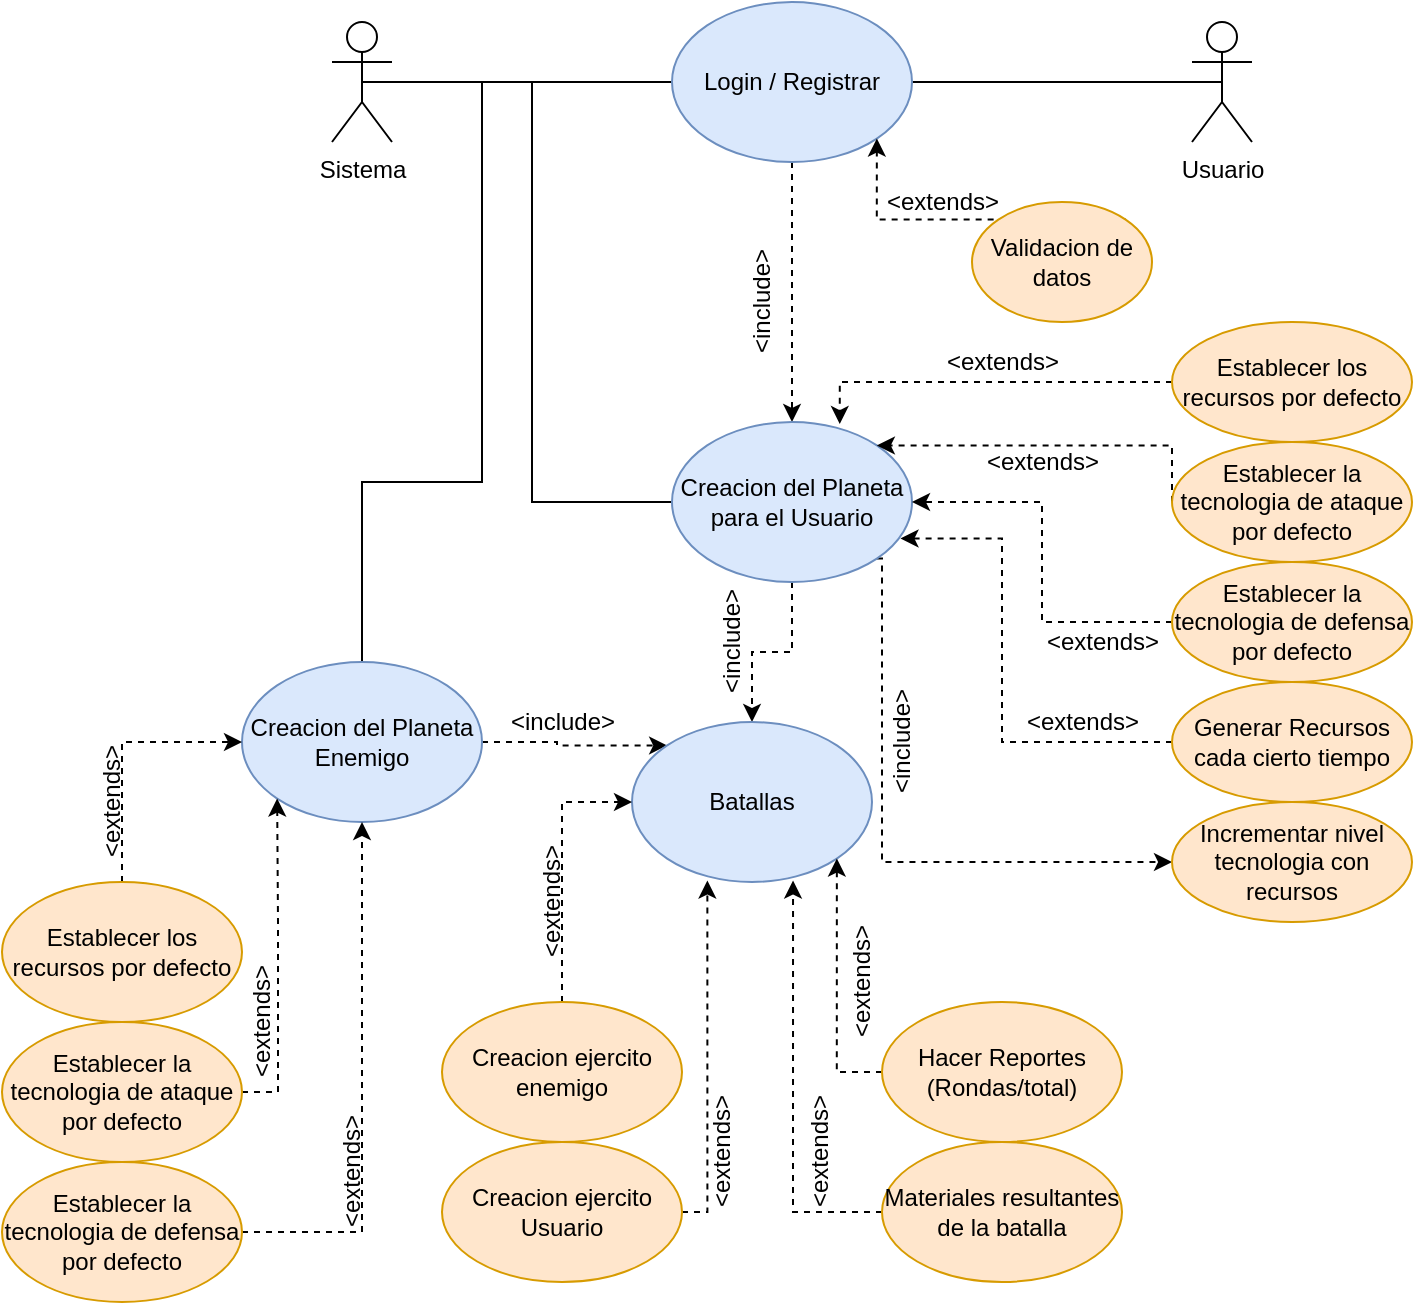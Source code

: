 <mxfile version="18.0.7" type="device"><diagram id="mMQ6VMxw_Qh8iF5_aSyB" name="Page-1"><mxGraphModel dx="1021" dy="512" grid="1" gridSize="10" guides="1" tooltips="1" connect="1" arrows="1" fold="1" page="1" pageScale="1" pageWidth="827" pageHeight="1169" math="0" shadow="0"><root><mxCell id="0"/><mxCell id="1" parent="0"/><mxCell id="Zzoqh7DxnQEx6HSEGDE3-5" style="edgeStyle=orthogonalEdgeStyle;rounded=0;orthogonalLoop=1;jettySize=auto;html=1;exitX=0.5;exitY=0.5;exitDx=0;exitDy=0;exitPerimeter=0;entryX=1;entryY=0.5;entryDx=0;entryDy=0;endArrow=none;endFill=0;" parent="1" source="Zzoqh7DxnQEx6HSEGDE3-1" target="Zzoqh7DxnQEx6HSEGDE3-3" edge="1"><mxGeometry relative="1" as="geometry"/></mxCell><mxCell id="Zzoqh7DxnQEx6HSEGDE3-1" value="Usuario" style="shape=umlActor;verticalLabelPosition=bottom;verticalAlign=top;html=1;outlineConnect=0;" parent="1" vertex="1"><mxGeometry x="635" y="10" width="30" height="60" as="geometry"/></mxCell><mxCell id="Zzoqh7DxnQEx6HSEGDE3-4" style="edgeStyle=orthogonalEdgeStyle;rounded=0;orthogonalLoop=1;jettySize=auto;html=1;exitX=0.5;exitY=0.5;exitDx=0;exitDy=0;exitPerimeter=0;entryX=0;entryY=0.5;entryDx=0;entryDy=0;endArrow=none;endFill=0;" parent="1" source="Zzoqh7DxnQEx6HSEGDE3-2" target="Zzoqh7DxnQEx6HSEGDE3-3" edge="1"><mxGeometry relative="1" as="geometry"/></mxCell><mxCell id="Zzoqh7DxnQEx6HSEGDE3-13" style="edgeStyle=orthogonalEdgeStyle;rounded=0;orthogonalLoop=1;jettySize=auto;html=1;exitX=0.5;exitY=0.5;exitDx=0;exitDy=0;exitPerimeter=0;entryX=0;entryY=0.5;entryDx=0;entryDy=0;fontSize=12;endArrow=none;endFill=0;" parent="1" source="Zzoqh7DxnQEx6HSEGDE3-2" target="Zzoqh7DxnQEx6HSEGDE3-10" edge="1"><mxGeometry relative="1" as="geometry"/></mxCell><mxCell id="Zzoqh7DxnQEx6HSEGDE3-28" style="edgeStyle=orthogonalEdgeStyle;rounded=0;orthogonalLoop=1;jettySize=auto;html=1;exitX=0.5;exitY=0.5;exitDx=0;exitDy=0;exitPerimeter=0;entryX=0.5;entryY=0;entryDx=0;entryDy=0;fontSize=12;endArrow=none;endFill=0;" parent="1" source="Zzoqh7DxnQEx6HSEGDE3-2" target="Zzoqh7DxnQEx6HSEGDE3-27" edge="1"><mxGeometry relative="1" as="geometry"><Array as="points"><mxPoint x="280" y="40"/><mxPoint x="280" y="240"/><mxPoint x="220" y="240"/></Array></mxGeometry></mxCell><mxCell id="Zzoqh7DxnQEx6HSEGDE3-2" value="&lt;div&gt;Sistema&lt;/div&gt;&lt;div&gt;&lt;br&gt;&lt;/div&gt;" style="shape=umlActor;verticalLabelPosition=bottom;verticalAlign=top;html=1;outlineConnect=0;" parent="1" vertex="1"><mxGeometry x="205" y="10" width="30" height="60" as="geometry"/></mxCell><mxCell id="Zzoqh7DxnQEx6HSEGDE3-14" style="edgeStyle=orthogonalEdgeStyle;rounded=0;orthogonalLoop=1;jettySize=auto;html=1;exitX=0.5;exitY=1;exitDx=0;exitDy=0;entryX=0.5;entryY=0;entryDx=0;entryDy=0;fontSize=12;endArrow=classic;endFill=1;dashed=1;" parent="1" source="Zzoqh7DxnQEx6HSEGDE3-3" target="Zzoqh7DxnQEx6HSEGDE3-10" edge="1"><mxGeometry relative="1" as="geometry"/></mxCell><mxCell id="Zzoqh7DxnQEx6HSEGDE3-3" value="Login / Registrar" style="ellipse;whiteSpace=wrap;html=1;fillColor=#dae8fc;strokeColor=#6c8ebf;" parent="1" vertex="1"><mxGeometry x="375" width="120" height="80" as="geometry"/></mxCell><mxCell id="Zzoqh7DxnQEx6HSEGDE3-8" style="edgeStyle=orthogonalEdgeStyle;rounded=0;orthogonalLoop=1;jettySize=auto;html=1;exitX=1;exitY=0;exitDx=0;exitDy=0;entryX=1;entryY=1;entryDx=0;entryDy=0;dashed=1;endArrow=classic;endFill=1;" parent="1" source="Zzoqh7DxnQEx6HSEGDE3-6" target="Zzoqh7DxnQEx6HSEGDE3-3" edge="1"><mxGeometry relative="1" as="geometry"/></mxCell><mxCell id="Zzoqh7DxnQEx6HSEGDE3-6" value="Validacion de datos" style="ellipse;whiteSpace=wrap;html=1;fillColor=#ffe6cc;strokeColor=#d79b00;" parent="1" vertex="1"><mxGeometry x="525" y="100" width="90" height="60" as="geometry"/></mxCell><mxCell id="Zzoqh7DxnQEx6HSEGDE3-9" value="&amp;lt;&lt;font style=&quot;font-size: 12px;&quot;&gt;extends&lt;/font&gt;&amp;gt;" style="text;html=1;align=center;verticalAlign=middle;resizable=0;points=[];autosize=1;strokeColor=none;fillColor=none;" parent="1" vertex="1"><mxGeometry x="475" y="90" width="70" height="20" as="geometry"/></mxCell><mxCell id="Zzoqh7DxnQEx6HSEGDE3-40" style="edgeStyle=orthogonalEdgeStyle;rounded=0;orthogonalLoop=1;jettySize=auto;html=1;exitX=0.5;exitY=1;exitDx=0;exitDy=0;entryX=0.5;entryY=0;entryDx=0;entryDy=0;dashed=1;fontSize=12;endArrow=classic;endFill=1;" parent="1" source="Zzoqh7DxnQEx6HSEGDE3-10" target="Zzoqh7DxnQEx6HSEGDE3-39" edge="1"><mxGeometry relative="1" as="geometry"/></mxCell><mxCell id="Zzoqh7DxnQEx6HSEGDE3-59" style="edgeStyle=orthogonalEdgeStyle;rounded=0;orthogonalLoop=1;jettySize=auto;html=1;exitX=1;exitY=1;exitDx=0;exitDy=0;entryX=0;entryY=0.5;entryDx=0;entryDy=0;dashed=1;fontSize=12;endArrow=classic;endFill=1;" parent="1" source="Zzoqh7DxnQEx6HSEGDE3-10" target="Zzoqh7DxnQEx6HSEGDE3-55" edge="1"><mxGeometry relative="1" as="geometry"><Array as="points"><mxPoint x="480" y="278"/><mxPoint x="480" y="430"/></Array></mxGeometry></mxCell><mxCell id="Zzoqh7DxnQEx6HSEGDE3-10" value="Creacion del Planeta para el Usuario" style="ellipse;whiteSpace=wrap;html=1;fillColor=#dae8fc;strokeColor=#6c8ebf;" parent="1" vertex="1"><mxGeometry x="375" y="210" width="120" height="80" as="geometry"/></mxCell><mxCell id="Zzoqh7DxnQEx6HSEGDE3-15" value="&lt;div&gt;&amp;lt;include&amp;gt;&lt;/div&gt;" style="text;html=1;align=center;verticalAlign=middle;resizable=0;points=[];autosize=1;strokeColor=none;fillColor=none;fontSize=12;rotation=-90;" parent="1" vertex="1"><mxGeometry x="385" y="140" width="70" height="20" as="geometry"/></mxCell><mxCell id="Zzoqh7DxnQEx6HSEGDE3-17" style="edgeStyle=orthogonalEdgeStyle;rounded=0;orthogonalLoop=1;jettySize=auto;html=1;exitX=0;exitY=0.5;exitDx=0;exitDy=0;entryX=0.699;entryY=0.013;entryDx=0;entryDy=0;dashed=1;fontSize=12;endArrow=classic;endFill=1;entryPerimeter=0;" parent="1" source="Zzoqh7DxnQEx6HSEGDE3-16" target="Zzoqh7DxnQEx6HSEGDE3-10" edge="1"><mxGeometry relative="1" as="geometry"/></mxCell><mxCell id="Zzoqh7DxnQEx6HSEGDE3-16" value="Establecer los recursos por defecto" style="ellipse;whiteSpace=wrap;html=1;fillColor=#ffe6cc;strokeColor=#d79b00;" parent="1" vertex="1"><mxGeometry x="625" y="160" width="120" height="60" as="geometry"/></mxCell><mxCell id="Zzoqh7DxnQEx6HSEGDE3-19" style="edgeStyle=orthogonalEdgeStyle;rounded=0;orthogonalLoop=1;jettySize=auto;html=1;exitX=0;exitY=0.5;exitDx=0;exitDy=0;entryX=1;entryY=0;entryDx=0;entryDy=0;dashed=1;fontSize=12;endArrow=classic;endFill=1;" parent="1" source="Zzoqh7DxnQEx6HSEGDE3-18" target="Zzoqh7DxnQEx6HSEGDE3-10" edge="1"><mxGeometry relative="1" as="geometry"><Array as="points"><mxPoint x="625" y="222"/></Array></mxGeometry></mxCell><mxCell id="Zzoqh7DxnQEx6HSEGDE3-18" value="Establecer la tecnologia de ataque por defecto" style="ellipse;whiteSpace=wrap;html=1;fillColor=#ffe6cc;strokeColor=#d79b00;" parent="1" vertex="1"><mxGeometry x="625" y="220" width="120" height="60" as="geometry"/></mxCell><mxCell id="Zzoqh7DxnQEx6HSEGDE3-22" style="edgeStyle=orthogonalEdgeStyle;rounded=0;orthogonalLoop=1;jettySize=auto;html=1;exitX=0;exitY=0.5;exitDx=0;exitDy=0;entryX=1;entryY=0.5;entryDx=0;entryDy=0;dashed=1;fontSize=12;endArrow=classic;endFill=1;" parent="1" source="Zzoqh7DxnQEx6HSEGDE3-21" target="Zzoqh7DxnQEx6HSEGDE3-10" edge="1"><mxGeometry relative="1" as="geometry"/></mxCell><mxCell id="Zzoqh7DxnQEx6HSEGDE3-21" value="Establecer la tecnologia de defensa por defecto" style="ellipse;whiteSpace=wrap;html=1;fillColor=#ffe6cc;strokeColor=#d79b00;" parent="1" vertex="1"><mxGeometry x="625" y="280" width="120" height="60" as="geometry"/></mxCell><mxCell id="Zzoqh7DxnQEx6HSEGDE3-23" value="&amp;lt;&lt;font style=&quot;font-size: 12px;&quot;&gt;extends&lt;/font&gt;&amp;gt;" style="text;html=1;align=center;verticalAlign=middle;resizable=0;points=[];autosize=1;strokeColor=none;fillColor=none;" parent="1" vertex="1"><mxGeometry x="525" y="220" width="70" height="20" as="geometry"/></mxCell><mxCell id="Zzoqh7DxnQEx6HSEGDE3-26" style="edgeStyle=orthogonalEdgeStyle;rounded=0;orthogonalLoop=1;jettySize=auto;html=1;exitX=0;exitY=0.5;exitDx=0;exitDy=0;entryX=0.952;entryY=0.728;entryDx=0;entryDy=0;dashed=1;fontSize=12;endArrow=classic;endFill=1;entryPerimeter=0;" parent="1" source="Zzoqh7DxnQEx6HSEGDE3-25" target="Zzoqh7DxnQEx6HSEGDE3-10" edge="1"><mxGeometry relative="1" as="geometry"><Array as="points"><mxPoint x="540" y="370"/><mxPoint x="540" y="268"/></Array></mxGeometry></mxCell><mxCell id="Zzoqh7DxnQEx6HSEGDE3-25" value="&lt;div&gt;Generar Recursos cada cierto tiempo&lt;/div&gt;" style="ellipse;whiteSpace=wrap;html=1;fillColor=#ffe6cc;strokeColor=#d79b00;" parent="1" vertex="1"><mxGeometry x="625" y="340" width="120" height="60" as="geometry"/></mxCell><mxCell id="Zzoqh7DxnQEx6HSEGDE3-41" style="edgeStyle=orthogonalEdgeStyle;rounded=0;orthogonalLoop=1;jettySize=auto;html=1;exitX=1;exitY=0.5;exitDx=0;exitDy=0;entryX=0;entryY=0;entryDx=0;entryDy=0;dashed=1;fontSize=12;endArrow=classic;endFill=1;" parent="1" source="Zzoqh7DxnQEx6HSEGDE3-27" target="Zzoqh7DxnQEx6HSEGDE3-39" edge="1"><mxGeometry relative="1" as="geometry"/></mxCell><mxCell id="Zzoqh7DxnQEx6HSEGDE3-27" value="Creacion del Planeta Enemigo" style="ellipse;whiteSpace=wrap;html=1;fillColor=#dae8fc;strokeColor=#6c8ebf;" parent="1" vertex="1"><mxGeometry x="160" y="330" width="120" height="80" as="geometry"/></mxCell><mxCell id="Zzoqh7DxnQEx6HSEGDE3-35" style="edgeStyle=orthogonalEdgeStyle;rounded=0;orthogonalLoop=1;jettySize=auto;html=1;exitX=0.5;exitY=0;exitDx=0;exitDy=0;entryX=0;entryY=0.5;entryDx=0;entryDy=0;dashed=1;fontSize=12;endArrow=classic;endFill=1;" parent="1" source="Zzoqh7DxnQEx6HSEGDE3-32" target="Zzoqh7DxnQEx6HSEGDE3-27" edge="1"><mxGeometry relative="1" as="geometry"/></mxCell><mxCell id="Zzoqh7DxnQEx6HSEGDE3-32" value="Establecer los recursos por defecto" style="ellipse;whiteSpace=wrap;html=1;fillColor=#ffe6cc;strokeColor=#d79b00;" parent="1" vertex="1"><mxGeometry x="40" y="440" width="120" height="70" as="geometry"/></mxCell><mxCell id="Zzoqh7DxnQEx6HSEGDE3-36" style="edgeStyle=orthogonalEdgeStyle;rounded=0;orthogonalLoop=1;jettySize=auto;html=1;exitX=1;exitY=0.5;exitDx=0;exitDy=0;entryX=0;entryY=1;entryDx=0;entryDy=0;dashed=1;fontSize=12;endArrow=classic;endFill=1;" parent="1" source="Zzoqh7DxnQEx6HSEGDE3-33" target="Zzoqh7DxnQEx6HSEGDE3-27" edge="1"><mxGeometry relative="1" as="geometry"><Array as="points"><mxPoint x="178" y="545"/><mxPoint x="178" y="460"/></Array></mxGeometry></mxCell><mxCell id="Zzoqh7DxnQEx6HSEGDE3-33" value="Establecer la tecnologia de ataque por defecto" style="ellipse;whiteSpace=wrap;html=1;fillColor=#ffe6cc;strokeColor=#d79b00;" parent="1" vertex="1"><mxGeometry x="40" y="510" width="120" height="70" as="geometry"/></mxCell><mxCell id="Zzoqh7DxnQEx6HSEGDE3-37" style="edgeStyle=orthogonalEdgeStyle;rounded=0;orthogonalLoop=1;jettySize=auto;html=1;exitX=1;exitY=0.5;exitDx=0;exitDy=0;entryX=0.5;entryY=1;entryDx=0;entryDy=0;dashed=1;fontSize=12;endArrow=classic;endFill=1;" parent="1" source="Zzoqh7DxnQEx6HSEGDE3-34" target="Zzoqh7DxnQEx6HSEGDE3-27" edge="1"><mxGeometry relative="1" as="geometry"/></mxCell><mxCell id="Zzoqh7DxnQEx6HSEGDE3-34" value="Establecer la tecnologia de defensa por defecto" style="ellipse;whiteSpace=wrap;html=1;fillColor=#ffe6cc;strokeColor=#d79b00;" parent="1" vertex="1"><mxGeometry x="40" y="580" width="120" height="70" as="geometry"/></mxCell><mxCell id="Zzoqh7DxnQEx6HSEGDE3-38" value="&amp;lt;&lt;font style=&quot;font-size: 12px;&quot;&gt;extends&lt;/font&gt;&amp;gt;" style="text;html=1;align=center;verticalAlign=middle;resizable=0;points=[];autosize=1;strokeColor=none;fillColor=none;rotation=-90;" parent="1" vertex="1"><mxGeometry x="180" y="575" width="70" height="20" as="geometry"/></mxCell><mxCell id="Zzoqh7DxnQEx6HSEGDE3-39" value="Batallas" style="ellipse;whiteSpace=wrap;html=1;fillColor=#dae8fc;strokeColor=#6c8ebf;" parent="1" vertex="1"><mxGeometry x="355" y="360" width="120" height="80" as="geometry"/></mxCell><mxCell id="Zzoqh7DxnQEx6HSEGDE3-42" value="&lt;div&gt;&amp;lt;include&amp;gt;&lt;/div&gt;" style="text;html=1;align=center;verticalAlign=middle;resizable=0;points=[];autosize=1;strokeColor=none;fillColor=none;fontSize=12;rotation=-90;" parent="1" vertex="1"><mxGeometry x="370" y="310" width="70" height="20" as="geometry"/></mxCell><mxCell id="Zzoqh7DxnQEx6HSEGDE3-43" value="&lt;div&gt;&amp;lt;include&amp;gt;&lt;/div&gt;" style="text;html=1;align=center;verticalAlign=middle;resizable=0;points=[];autosize=1;strokeColor=none;fillColor=none;fontSize=12;rotation=0;" parent="1" vertex="1"><mxGeometry x="285" y="350" width="70" height="20" as="geometry"/></mxCell><mxCell id="Zzoqh7DxnQEx6HSEGDE3-48" style="edgeStyle=orthogonalEdgeStyle;rounded=0;orthogonalLoop=1;jettySize=auto;html=1;exitX=0.5;exitY=0;exitDx=0;exitDy=0;entryX=0;entryY=0.5;entryDx=0;entryDy=0;dashed=1;fontSize=12;endArrow=classic;endFill=1;" parent="1" source="Zzoqh7DxnQEx6HSEGDE3-44" target="Zzoqh7DxnQEx6HSEGDE3-39" edge="1"><mxGeometry relative="1" as="geometry"/></mxCell><mxCell id="Zzoqh7DxnQEx6HSEGDE3-44" value="Creacion ejercito enemigo" style="ellipse;whiteSpace=wrap;html=1;fillColor=#ffe6cc;strokeColor=#d79b00;" parent="1" vertex="1"><mxGeometry x="260" y="500" width="120" height="70" as="geometry"/></mxCell><mxCell id="Zzoqh7DxnQEx6HSEGDE3-49" style="edgeStyle=orthogonalEdgeStyle;rounded=0;orthogonalLoop=1;jettySize=auto;html=1;exitX=1;exitY=0.5;exitDx=0;exitDy=0;entryX=0.314;entryY=0.991;entryDx=0;entryDy=0;dashed=1;fontSize=12;endArrow=classic;endFill=1;entryPerimeter=0;" parent="1" source="Zzoqh7DxnQEx6HSEGDE3-46" target="Zzoqh7DxnQEx6HSEGDE3-39" edge="1"><mxGeometry relative="1" as="geometry"><Array as="points"><mxPoint x="393" y="605"/></Array></mxGeometry></mxCell><mxCell id="Zzoqh7DxnQEx6HSEGDE3-46" value="Creacion ejercito Usuario" style="ellipse;whiteSpace=wrap;html=1;fillColor=#ffe6cc;strokeColor=#d79b00;" parent="1" vertex="1"><mxGeometry x="260" y="570" width="120" height="70" as="geometry"/></mxCell><mxCell id="Zzoqh7DxnQEx6HSEGDE3-52" style="edgeStyle=orthogonalEdgeStyle;rounded=0;orthogonalLoop=1;jettySize=auto;html=1;exitX=0;exitY=0.5;exitDx=0;exitDy=0;entryX=0.671;entryY=0.991;entryDx=0;entryDy=0;dashed=1;fontSize=12;endArrow=classic;endFill=1;entryPerimeter=0;" parent="1" source="Zzoqh7DxnQEx6HSEGDE3-51" target="Zzoqh7DxnQEx6HSEGDE3-39" edge="1"><mxGeometry relative="1" as="geometry"/></mxCell><mxCell id="Zzoqh7DxnQEx6HSEGDE3-51" value="Materiales resultantes de la batalla" style="ellipse;whiteSpace=wrap;html=1;fillColor=#ffe6cc;strokeColor=#d79b00;" parent="1" vertex="1"><mxGeometry x="480" y="570" width="120" height="70" as="geometry"/></mxCell><mxCell id="Zzoqh7DxnQEx6HSEGDE3-54" style="edgeStyle=orthogonalEdgeStyle;rounded=0;orthogonalLoop=1;jettySize=auto;html=1;exitX=0;exitY=0.5;exitDx=0;exitDy=0;entryX=1;entryY=1;entryDx=0;entryDy=0;dashed=1;fontSize=12;endArrow=classic;endFill=1;" parent="1" source="Zzoqh7DxnQEx6HSEGDE3-53" target="Zzoqh7DxnQEx6HSEGDE3-39" edge="1"><mxGeometry relative="1" as="geometry"/></mxCell><mxCell id="Zzoqh7DxnQEx6HSEGDE3-53" value="Hacer Reportes (Rondas/total)" style="ellipse;whiteSpace=wrap;html=1;fillColor=#ffe6cc;strokeColor=#d79b00;" parent="1" vertex="1"><mxGeometry x="480" y="500" width="120" height="70" as="geometry"/></mxCell><mxCell id="Zzoqh7DxnQEx6HSEGDE3-55" value="Incrementar nivel tecnologia con recursos" style="ellipse;whiteSpace=wrap;html=1;fillColor=#ffe6cc;strokeColor=#d79b00;" parent="1" vertex="1"><mxGeometry x="625" y="400" width="120" height="60" as="geometry"/></mxCell><mxCell id="Zzoqh7DxnQEx6HSEGDE3-58" value="&amp;lt;&lt;font style=&quot;font-size: 12px;&quot;&gt;extends&lt;/font&gt;&amp;gt;" style="text;html=1;align=center;verticalAlign=middle;resizable=0;points=[];autosize=1;strokeColor=none;fillColor=none;rotation=-90;" parent="1" vertex="1"><mxGeometry x="365" y="565" width="70" height="20" as="geometry"/></mxCell><mxCell id="Zzoqh7DxnQEx6HSEGDE3-60" value="&lt;div&gt;&amp;lt;include&amp;gt;&lt;/div&gt;" style="text;html=1;align=center;verticalAlign=middle;resizable=0;points=[];autosize=1;strokeColor=none;fillColor=none;fontSize=12;rotation=-90;" parent="1" vertex="1"><mxGeometry x="455" y="360" width="70" height="20" as="geometry"/></mxCell><mxCell id="uQPWuxgqYysoUKe0nk6K-2" value="&amp;lt;&lt;font style=&quot;font-size: 12px;&quot;&gt;extends&lt;/font&gt;&amp;gt;" style="text;html=1;align=center;verticalAlign=middle;resizable=0;points=[];autosize=1;strokeColor=none;fillColor=none;" vertex="1" parent="1"><mxGeometry x="505" y="170" width="70" height="20" as="geometry"/></mxCell><mxCell id="uQPWuxgqYysoUKe0nk6K-4" value="&amp;lt;&lt;font style=&quot;font-size: 12px;&quot;&gt;extends&lt;/font&gt;&amp;gt;" style="text;html=1;align=center;verticalAlign=middle;resizable=0;points=[];autosize=1;strokeColor=none;fillColor=none;" vertex="1" parent="1"><mxGeometry x="555" y="310" width="70" height="20" as="geometry"/></mxCell><mxCell id="uQPWuxgqYysoUKe0nk6K-5" value="&amp;lt;&lt;font style=&quot;font-size: 12px;&quot;&gt;extends&lt;/font&gt;&amp;gt;" style="text;html=1;align=center;verticalAlign=middle;resizable=0;points=[];autosize=1;strokeColor=none;fillColor=none;" vertex="1" parent="1"><mxGeometry x="545" y="350" width="70" height="20" as="geometry"/></mxCell><mxCell id="uQPWuxgqYysoUKe0nk6K-6" value="&amp;lt;&lt;font style=&quot;font-size: 12px;&quot;&gt;extends&lt;/font&gt;&amp;gt;" style="text;html=1;align=center;verticalAlign=middle;resizable=0;points=[];autosize=1;strokeColor=none;fillColor=none;rotation=-90;" vertex="1" parent="1"><mxGeometry x="60" y="390" width="70" height="20" as="geometry"/></mxCell><mxCell id="uQPWuxgqYysoUKe0nk6K-7" value="&amp;lt;&lt;font style=&quot;font-size: 12px;&quot;&gt;extends&lt;/font&gt;&amp;gt;" style="text;html=1;align=center;verticalAlign=middle;resizable=0;points=[];autosize=1;strokeColor=none;fillColor=none;rotation=-90;" vertex="1" parent="1"><mxGeometry x="135" y="500" width="70" height="20" as="geometry"/></mxCell><mxCell id="uQPWuxgqYysoUKe0nk6K-8" value="&amp;lt;&lt;font style=&quot;font-size: 12px;&quot;&gt;extends&lt;/font&gt;&amp;gt;" style="text;html=1;align=center;verticalAlign=middle;resizable=0;points=[];autosize=1;strokeColor=none;fillColor=none;rotation=-90;" vertex="1" parent="1"><mxGeometry x="280" y="440" width="70" height="20" as="geometry"/></mxCell><mxCell id="uQPWuxgqYysoUKe0nk6K-9" value="&amp;lt;&lt;font style=&quot;font-size: 12px;&quot;&gt;extends&lt;/font&gt;&amp;gt;" style="text;html=1;align=center;verticalAlign=middle;resizable=0;points=[];autosize=1;strokeColor=none;fillColor=none;rotation=-90;" vertex="1" parent="1"><mxGeometry x="435" y="480" width="70" height="20" as="geometry"/></mxCell><mxCell id="uQPWuxgqYysoUKe0nk6K-10" value="&amp;lt;&lt;font style=&quot;font-size: 12px;&quot;&gt;extends&lt;/font&gt;&amp;gt;" style="text;html=1;align=center;verticalAlign=middle;resizable=0;points=[];autosize=1;strokeColor=none;fillColor=none;rotation=-90;" vertex="1" parent="1"><mxGeometry x="414" y="565" width="70" height="20" as="geometry"/></mxCell></root></mxGraphModel></diagram></mxfile>